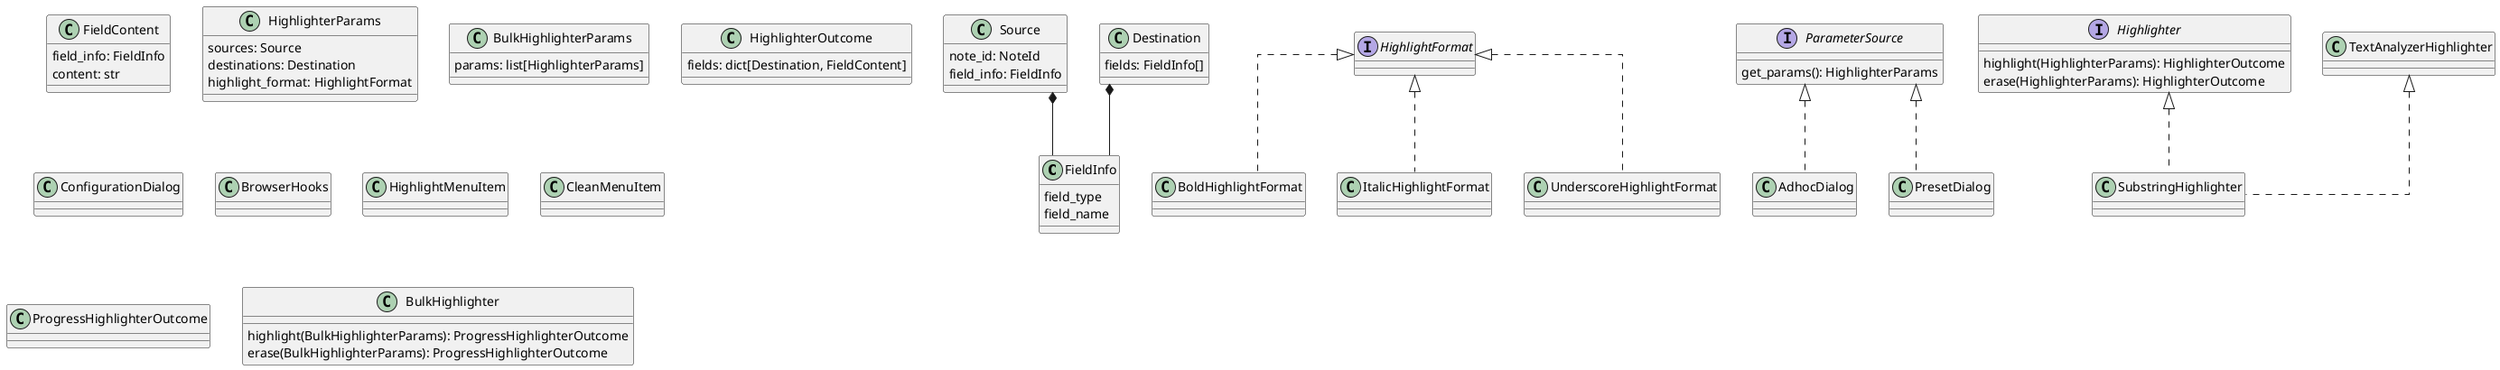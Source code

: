 @startuml
'https://plantuml.com/class-diagram
skinparam linetype ortho

class FieldInfo {
    field_type
    field_name
}
class FieldContent {
    field_info: FieldInfo
    content: str
}
class Source {
    note_id: NoteId
    field_info: FieldInfo
}
class Destination {
    fields: FieldInfo[]
}
interface HighlightFormat
class BoldHighlightFormat
class ItalicHighlightFormat
class UnderscoreHighlightFormat
class HighlighterParams {
    sources: Source
    destinations: Destination
    highlight_format: HighlightFormat
}
class BulkHighlighterParams {
    params: list[HighlighterParams]
}
class HighlighterOutcome {
    fields: dict[Destination, FieldContent]
}
interface ParameterSource {
    get_params(): HighlighterParams
}
class AdhocDialog
class PresetDialog
class ConfigurationDialog
interface Highlighter {
    highlight(HighlighterParams): HighlighterOutcome
    erase(HighlighterParams): HighlighterOutcome
}
class SubstringHighlighter
class TextAnalyzerHighlighter
class BrowserHooks
class HighlightMenuItem
class CleanMenuItem
class ProgressHighlighterOutcome
class BulkHighlighter {
    highlight(BulkHighlighterParams): ProgressHighlighterOutcome
    erase(BulkHighlighterParams): ProgressHighlighterOutcome
}

HighlightFormat <|.. BoldHighlightFormat
HighlightFormat <|.. ItalicHighlightFormat
HighlightFormat <|.. UnderscoreHighlightFormat

Highlighter <|.. SubstringHighlighter
TextAnalyzerHighlighter <|.. SubstringHighlighter

ParameterSource <|.. AdhocDialog
ParameterSource <|.. PresetDialog

Destination *-- FieldInfo
Source *-- FieldInfo


@enduml